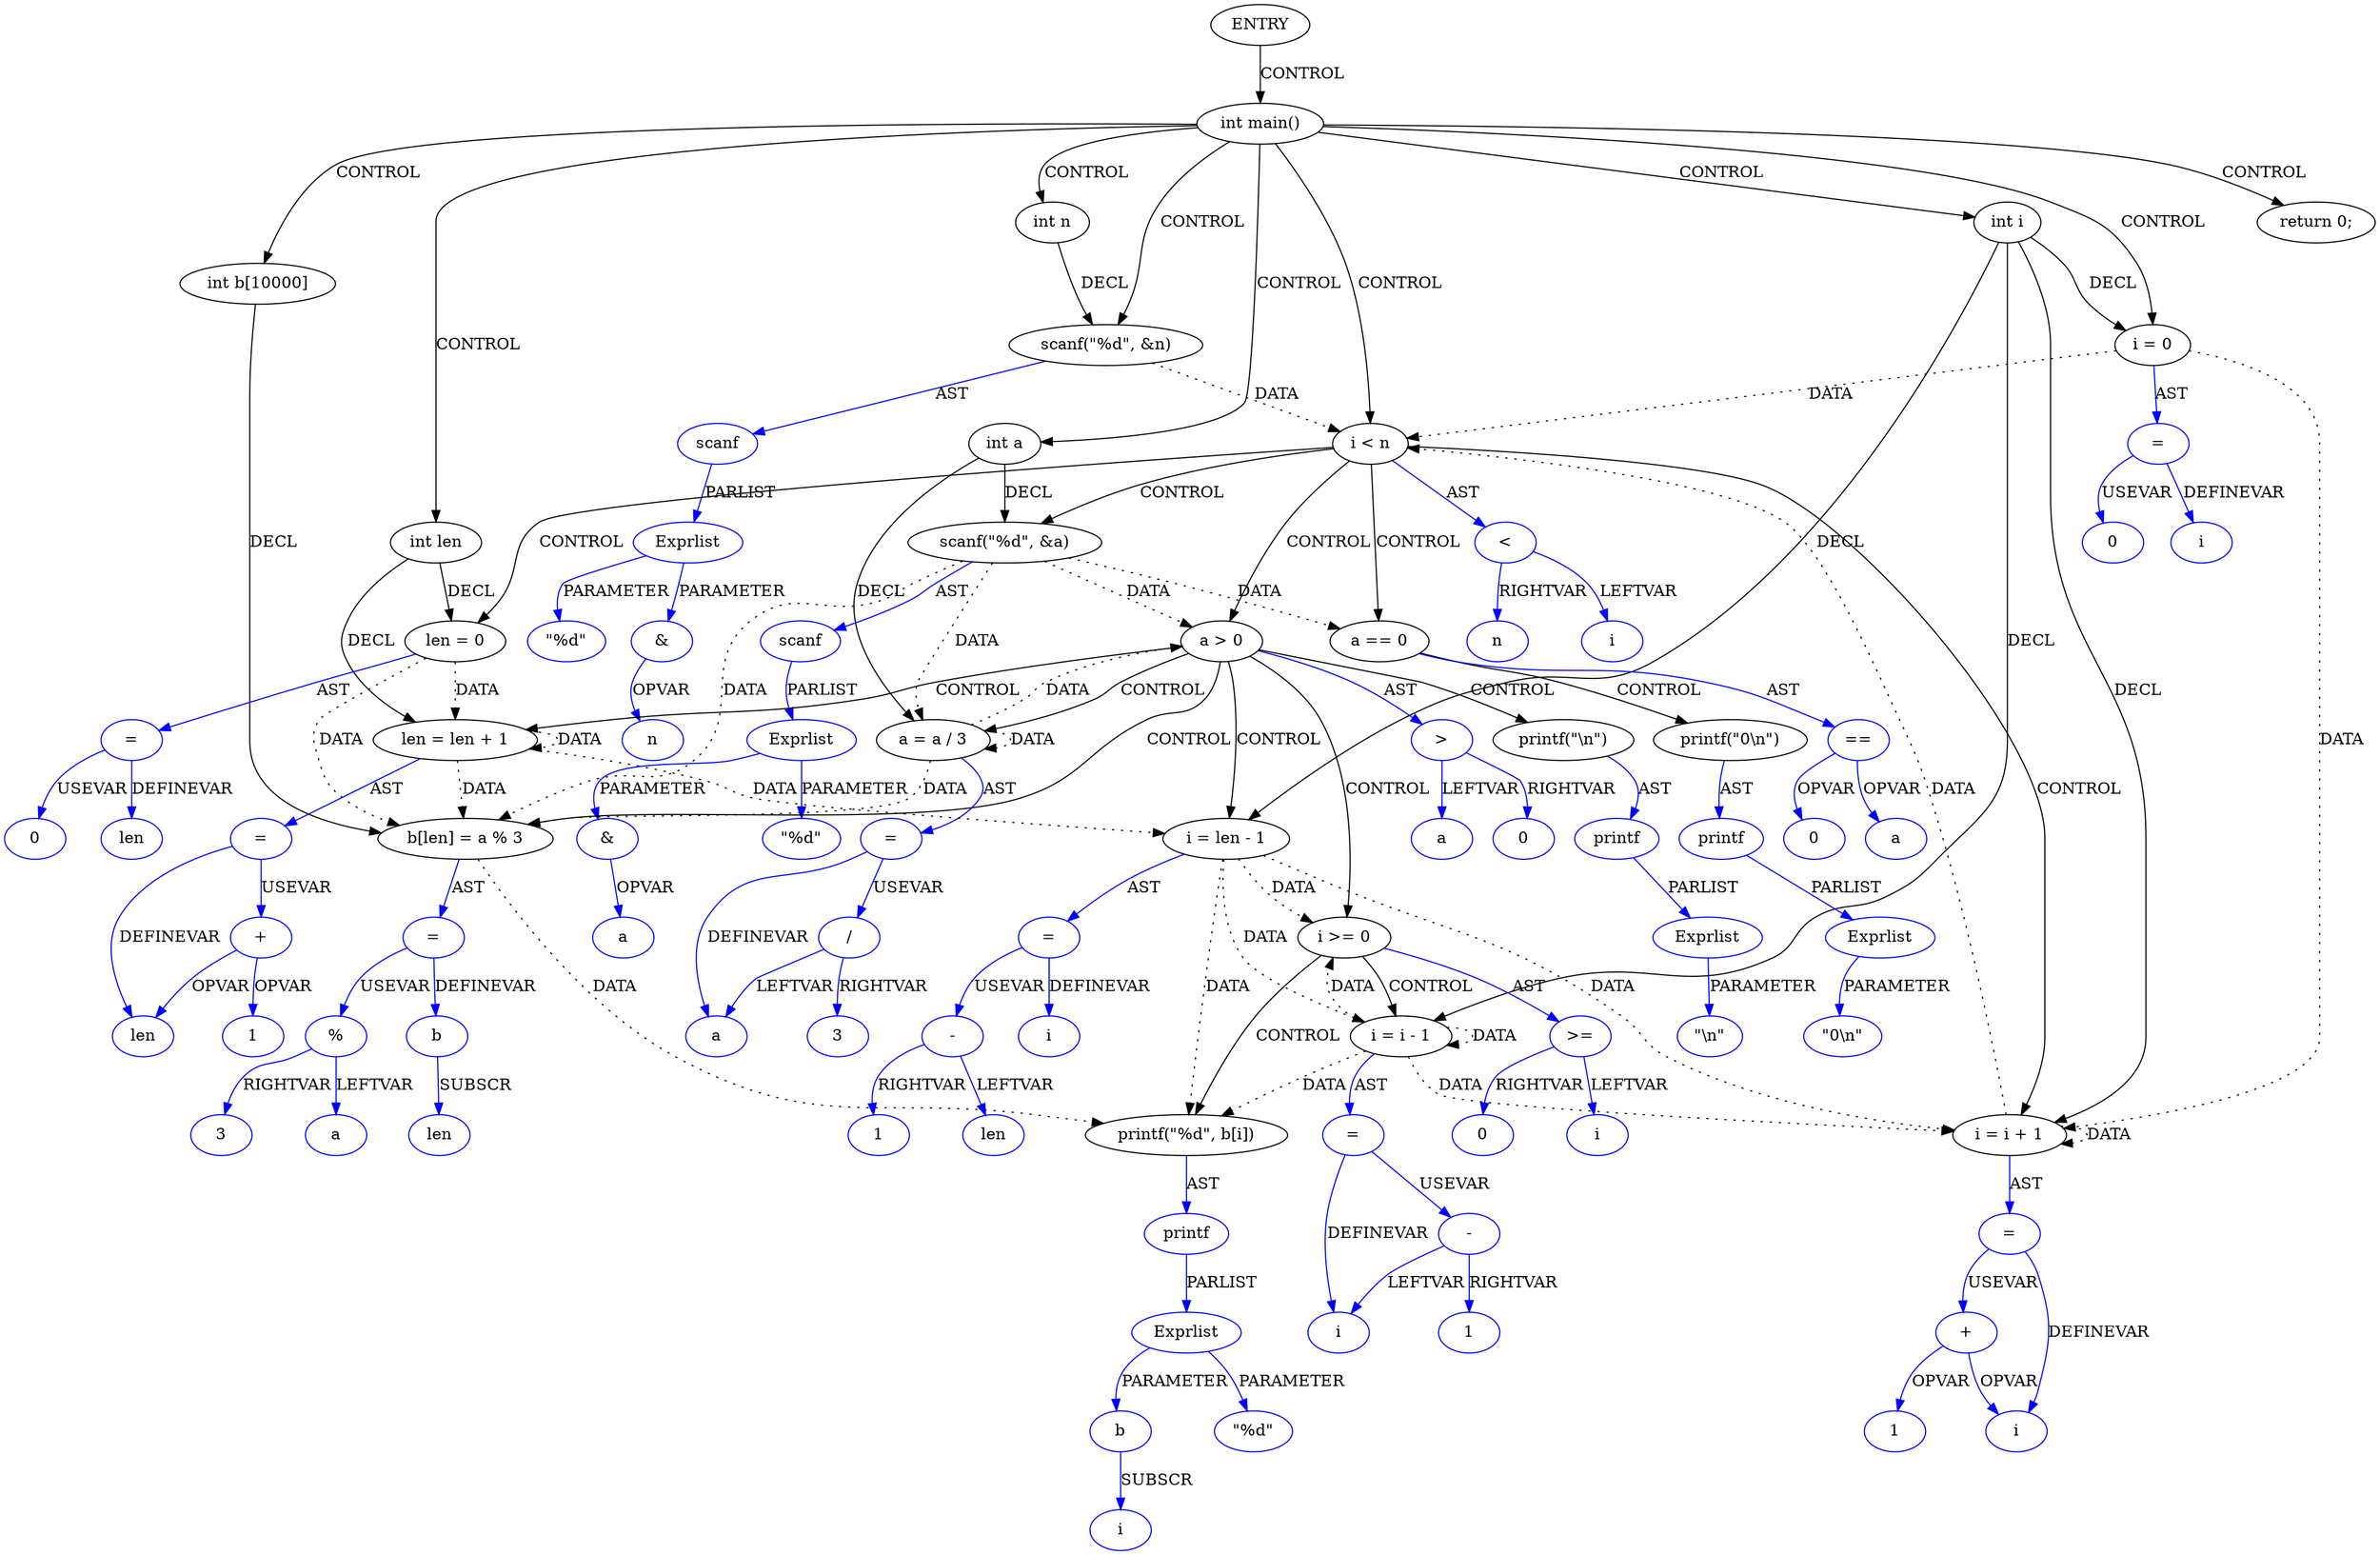 digraph DotForMerge{
Node1 [label="ENTRY",type="ENTRY",coord="-1"];
Node2 [label="int main()",type="CONTROL",coord="4"];
Node4 [label="int n",type="DECL",coord="6",varname="n",vartype="int"];
Node5 [label="int a",type="DECL",coord="6",varname="a",vartype="int"];
Node6 [label="int len",type="DECL",coord="6",varname="len",vartype="int"];
Node7 [label="int b[10000]",type="DECL",coord="6",varname="b",vartype="int[]"];
Node8 [label="scanf(\"%d\", &n)",type="CALL",coord="7"];
Node9 [label="scanf",type="FUNCNAME",coord="7",color=blue];
Node10 [label="Exprlist",type="EXPRS",coord="7",color=blue];
Node11 [label="\"%d\"",type="CONST",coord="7",color=blue];
Node12 [label="&",type="OP",coord="7",color=blue];
Node13 [label="n",type="VAR",coord="7",color=blue];
Node14 [label="int i",type="DECL",coord="8",varname="i",vartype="int"];
Node15 [label="i = 0",type="ASSIGN",coord="9"];
Node16 [label="=",type="ASSIGNOP",coord="9",color=blue];
Node17 [label="i",type="VAR",coord="9",color=blue];
Node18 [label="0",type="CONST",coord="9",color=blue];
Node19 [label="i < n",type="CONTROL",coord="9"];
Node22 [label="len = 0",type="ASSIGN",coord="10"];
Node23 [label="=",type="ASSIGNOP",coord="10",color=blue];
Node24 [label="len",type="VAR",coord="10",color=blue];
Node25 [label="0",type="CONST",coord="10",color=blue];
Node26 [label="scanf(\"%d\", &a)",type="CALL",coord="11"];
Node27 [label="scanf",type="FUNCNAME",coord="11",color=blue];
Node28 [label="Exprlist",type="EXPRS",coord="11",color=blue];
Node29 [label="\"%d\"",type="CONST",coord="11",color=blue];
Node30 [label="&",type="OP",coord="11",color=blue];
Node31 [label="a",type="VAR",coord="11",color=blue];
Node32 [label="a == 0",type="CONTROL",coord="12"];
Node34 [label="printf(\"0\\n\")",type="CALL",coord="12"];
Node35 [label="printf",type="FUNCNAME",coord="12",color=blue];
Node36 [label="Exprlist",type="EXPRS",coord="12",color=blue];
Node37 [label="\"0\\n\"",type="CONST",coord="12",color=blue];
Node38 [label="==",type="OP",coord="12",color=blue];
Node39 [label="a",type="VAR",coord="12",color=blue];
Node40 [label="0",type="CONST",coord="12",color=blue];
Node41 [label="a > 0",type="CONTROL",coord="13"];
Node43 [label="b[len] = a % 3",type="ASSIGN",coord="14"];
Node44 [label="=",type="ASSIGNOP",coord="14",color=blue];
Node45 [label="b",type="VAR",coord="14",color=blue];
Node46 [label="len",type="VAR",coord="14",color=blue];
Node47 [label="%",type="OP",coord="14",color=blue];
Node48 [label="a",type="VAR",coord="14",color=blue];
Node49 [label="3",type="CONST",coord="14",color=blue];
Node50 [label="a = a / 3",type="ASSIGN",coord="15"];
Node51 [label="=",type="ASSIGNOP",coord="15",color=blue];
Node52 [label="a",type="VAR",coord="15",color=blue];
Node53 [label="/",type="OP",coord="15",color=blue];
Node54 [label="3",type="CONST",coord="15",color=blue];
Node55 [label="len = len + 1",type="ASSIGN",coord="16"];
Node56 [label="=",type="ASSIGNOP",coord="16",color=blue];
Node57 [label="len",type="VAR",coord="16",color=blue];
Node58 [label="+",type="OP",coord="16",color=blue];
Node59 [label="1",type="CONST",coord="16",color=blue];
Node60 [label="i = len - 1",type="ASSIGN",coord="18"];
Node61 [label="=",type="ASSIGNOP",coord="18",color=blue];
Node62 [label="i",type="VAR",coord="18",color=blue];
Node63 [label="-",type="OP",coord="18",color=blue];
Node64 [label="len",type="VAR",coord="18",color=blue];
Node65 [label="1",type="CONST",coord="18",color=blue];
Node66 [label="i >= 0",type="CONTROL",coord="18"];
Node69 [label="printf(\"%d\", b[i])",type="CALL",coord="19"];
Node70 [label="printf",type="FUNCNAME",coord="19",color=blue];
Node71 [label="Exprlist",type="EXPRS",coord="19",color=blue];
Node72 [label="\"%d\"",type="CONST",coord="19",color=blue];
Node73 [label="b",type="VAR",coord="19",color=blue];
Node74 [label="i",type="VAR",coord="19",color=blue];
Node75 [label="i = i - 1",type="ASSIGN",coord="18"];
Node76 [label="=",type="ASSIGNOP",coord="18",color=blue];
Node77 [label="i",type="VAR",coord="18",color=blue];
Node78 [label="-",type="OP",coord="18",color=blue];
Node79 [label="1",type="CONST",coord="18",color=blue];
Node80 [label=">=",type="OP",coord="18",color=blue];
Node81 [label="i",type="VAR",coord="18",color=blue];
Node82 [label="0",type="CONST",coord="18",color=blue];
Node83 [label="printf(\"\\n\")",type="CALL",coord="21"];
Node84 [label="printf",type="FUNCNAME",coord="21",color=blue];
Node85 [label="Exprlist",type="EXPRS",coord="21",color=blue];
Node86 [label="\"\\n\"",type="CONST",coord="21",color=blue];
Node87 [label=">",type="OP",coord="13",color=blue];
Node88 [label="a",type="VAR",coord="13",color=blue];
Node89 [label="0",type="CONST",coord="13",color=blue];
Node90 [label="i = i + 1",type="ASSIGN",coord="9"];
Node91 [label="=",type="ASSIGNOP",coord="9",color=blue];
Node92 [label="i",type="VAR",coord="9",color=blue];
Node93 [label="+",type="OP",coord="9",color=blue];
Node94 [label="1",type="CONST",coord="9",color=blue];
Node95 [label="<",type="OP",coord="9",color=blue];
Node96 [label="i",type="VAR",coord="9",color=blue];
Node97 [label="n",type="VAR",coord="9",color=blue];
Node98 [label="return 0;",type="RETURN",coord="23"];
Node1->Node2 [label = "CONTROL" ];
Node2->Node4 [label = "CONTROL" ];
Node2->Node5 [label = "CONTROL" ];
Node2->Node6 [label = "CONTROL" ];
Node2->Node7 [label = "CONTROL" ];
Node2->Node8 [label = "CONTROL" ];
Node2->Node14 [label = "CONTROL" ];
Node2->Node15 [label = "CONTROL" ];
Node2->Node19 [label = "CONTROL" ];
Node2->Node98 [label = "CONTROL" ];
Node19->Node22 [label = "CONTROL" ];
Node19->Node26 [label = "CONTROL" ];
Node19->Node32 [label = "CONTROL" ];
Node19->Node41 [label = "CONTROL" ];
Node19->Node90 [label = "CONTROL" ];
Node32->Node34 [label = "CONTROL" ];
Node41->Node43 [label = "CONTROL" ];
Node41->Node50 [label = "CONTROL" ];
Node41->Node55 [label = "CONTROL" ];
Node41->Node60 [label = "CONTROL" ];
Node41->Node66 [label = "CONTROL" ];
Node41->Node83 [label = "CONTROL" ];
Node66->Node69 [label = "CONTROL" ];
Node66->Node75 [label = "CONTROL" ];
Node8->Node19 [label = "DATA", style = dotted ]
Node15->Node19 [label = "DATA", style = dotted ]
Node15->Node90 [label = "DATA", style = dotted ]
Node22->Node43 [label = "DATA", style = dotted ]
Node22->Node55 [label = "DATA", style = dotted ]
Node26->Node32 [label = "DATA", style = dotted ]
Node26->Node41 [label = "DATA", style = dotted ]
Node26->Node43 [label = "DATA", style = dotted ]
Node26->Node50 [label = "DATA", style = dotted ]
Node43->Node69 [label = "DATA", style = dotted ]
Node50->Node41 [label = "DATA", style = dotted ]
Node50->Node43 [label = "DATA", style = dotted ]
Node50->Node50 [label = "DATA", style = dotted ]
Node55->Node43 [label = "DATA", style = dotted ]
Node55->Node55 [label = "DATA", style = dotted ]
Node55->Node60 [label = "DATA", style = dotted ]
Node60->Node66 [label = "DATA", style = dotted ]
Node60->Node69 [label = "DATA", style = dotted ]
Node60->Node75 [label = "DATA", style = dotted ]
Node60->Node90 [label = "DATA", style = dotted ]
Node75->Node66 [label = "DATA", style = dotted ]
Node75->Node69 [label = "DATA", style = dotted ]
Node75->Node75 [label = "DATA", style = dotted ]
Node75->Node90 [label = "DATA", style = dotted ]
Node90->Node19 [label = "DATA", style = dotted ]
Node90->Node90 [label = "DATA", style = dotted ]
Node4->Node8 [label = "DECL"]
Node5->Node26 [label = "DECL"]
Node5->Node50 [label = "DECL"]
Node6->Node55 [label = "DECL"]
Node6->Node22 [label = "DECL"]
Node7->Node43 [label = "DECL"]
Node14->Node15 [label = "DECL"]
Node14->Node60 [label = "DECL"]
Node14->Node90 [label = "DECL"]
Node14->Node75 [label = "DECL"]
Node8->Node9 [label = "AST" color=blue]
Node9->Node10 [label = "PARLIST" color=blue]
Node10->Node11 [label = "PARAMETER" color=blue]
Node10->Node12 [label = "PARAMETER" color=blue]
Node12->Node13 [label = "OPVAR" color=blue]
Node15->Node16 [label = "AST" color=blue]
Node16->Node17 [label = "DEFINEVAR" color=blue]
Node16->Node18 [label = "USEVAR" color=blue]
Node19->Node95 [label = "AST" color=blue]
Node22->Node23 [label = "AST" color=blue]
Node23->Node24 [label = "DEFINEVAR" color=blue]
Node23->Node25 [label = "USEVAR" color=blue]
Node26->Node27 [label = "AST" color=blue]
Node27->Node28 [label = "PARLIST" color=blue]
Node28->Node29 [label = "PARAMETER" color=blue]
Node28->Node30 [label = "PARAMETER" color=blue]
Node30->Node31 [label = "OPVAR" color=blue]
Node32->Node38 [label = "AST" color=blue]
Node34->Node35 [label = "AST" color=blue]
Node35->Node36 [label = "PARLIST" color=blue]
Node36->Node37 [label = "PARAMETER" color=blue]
Node38->Node39 [label = "OPVAR" color=blue]
Node38->Node40 [label = "OPVAR" color=blue]
Node41->Node87 [label = "AST" color=blue]
Node43->Node44 [label = "AST" color=blue]
Node44->Node45 [label = "DEFINEVAR" color=blue]
Node44->Node47 [label = "USEVAR" color=blue]
Node45->Node46 [label = "SUBSCR" color=blue]
Node47->Node48 [label = "LEFTVAR" color=blue]
Node47->Node49 [label = "RIGHTVAR" color=blue]
Node50->Node51 [label = "AST" color=blue]
Node51->Node52 [label = "DEFINEVAR" color=blue]
Node51->Node53 [label = "USEVAR" color=blue]
Node53->Node52 [label = "LEFTVAR" color=blue]
Node53->Node54 [label = "RIGHTVAR" color=blue]
Node55->Node56 [label = "AST" color=blue]
Node56->Node57 [label = "DEFINEVAR" color=blue]
Node56->Node58 [label = "USEVAR" color=blue]
Node58->Node57 [label = "OPVAR" color=blue]
Node58->Node59 [label = "OPVAR" color=blue]
Node60->Node61 [label = "AST" color=blue]
Node61->Node62 [label = "DEFINEVAR" color=blue]
Node61->Node63 [label = "USEVAR" color=blue]
Node63->Node64 [label = "LEFTVAR" color=blue]
Node63->Node65 [label = "RIGHTVAR" color=blue]
Node66->Node80 [label = "AST" color=blue]
Node69->Node70 [label = "AST" color=blue]
Node70->Node71 [label = "PARLIST" color=blue]
Node71->Node72 [label = "PARAMETER" color=blue]
Node71->Node73 [label = "PARAMETER" color=blue]
Node73->Node74 [label = "SUBSCR" color=blue]
Node75->Node76 [label = "AST" color=blue]
Node76->Node77 [label = "DEFINEVAR" color=blue]
Node76->Node78 [label = "USEVAR" color=blue]
Node78->Node77 [label = "LEFTVAR" color=blue]
Node78->Node79 [label = "RIGHTVAR" color=blue]
Node80->Node81 [label = "LEFTVAR" color=blue]
Node80->Node82 [label = "RIGHTVAR" color=blue]
Node83->Node84 [label = "AST" color=blue]
Node84->Node85 [label = "PARLIST" color=blue]
Node85->Node86 [label = "PARAMETER" color=blue]
Node87->Node88 [label = "LEFTVAR" color=blue]
Node87->Node89 [label = "RIGHTVAR" color=blue]
Node90->Node91 [label = "AST" color=blue]
Node91->Node92 [label = "DEFINEVAR" color=blue]
Node91->Node93 [label = "USEVAR" color=blue]
Node93->Node92 [label = "OPVAR" color=blue]
Node93->Node94 [label = "OPVAR" color=blue]
Node95->Node96 [label = "LEFTVAR" color=blue]
Node95->Node97 [label = "RIGHTVAR" color=blue]
}
